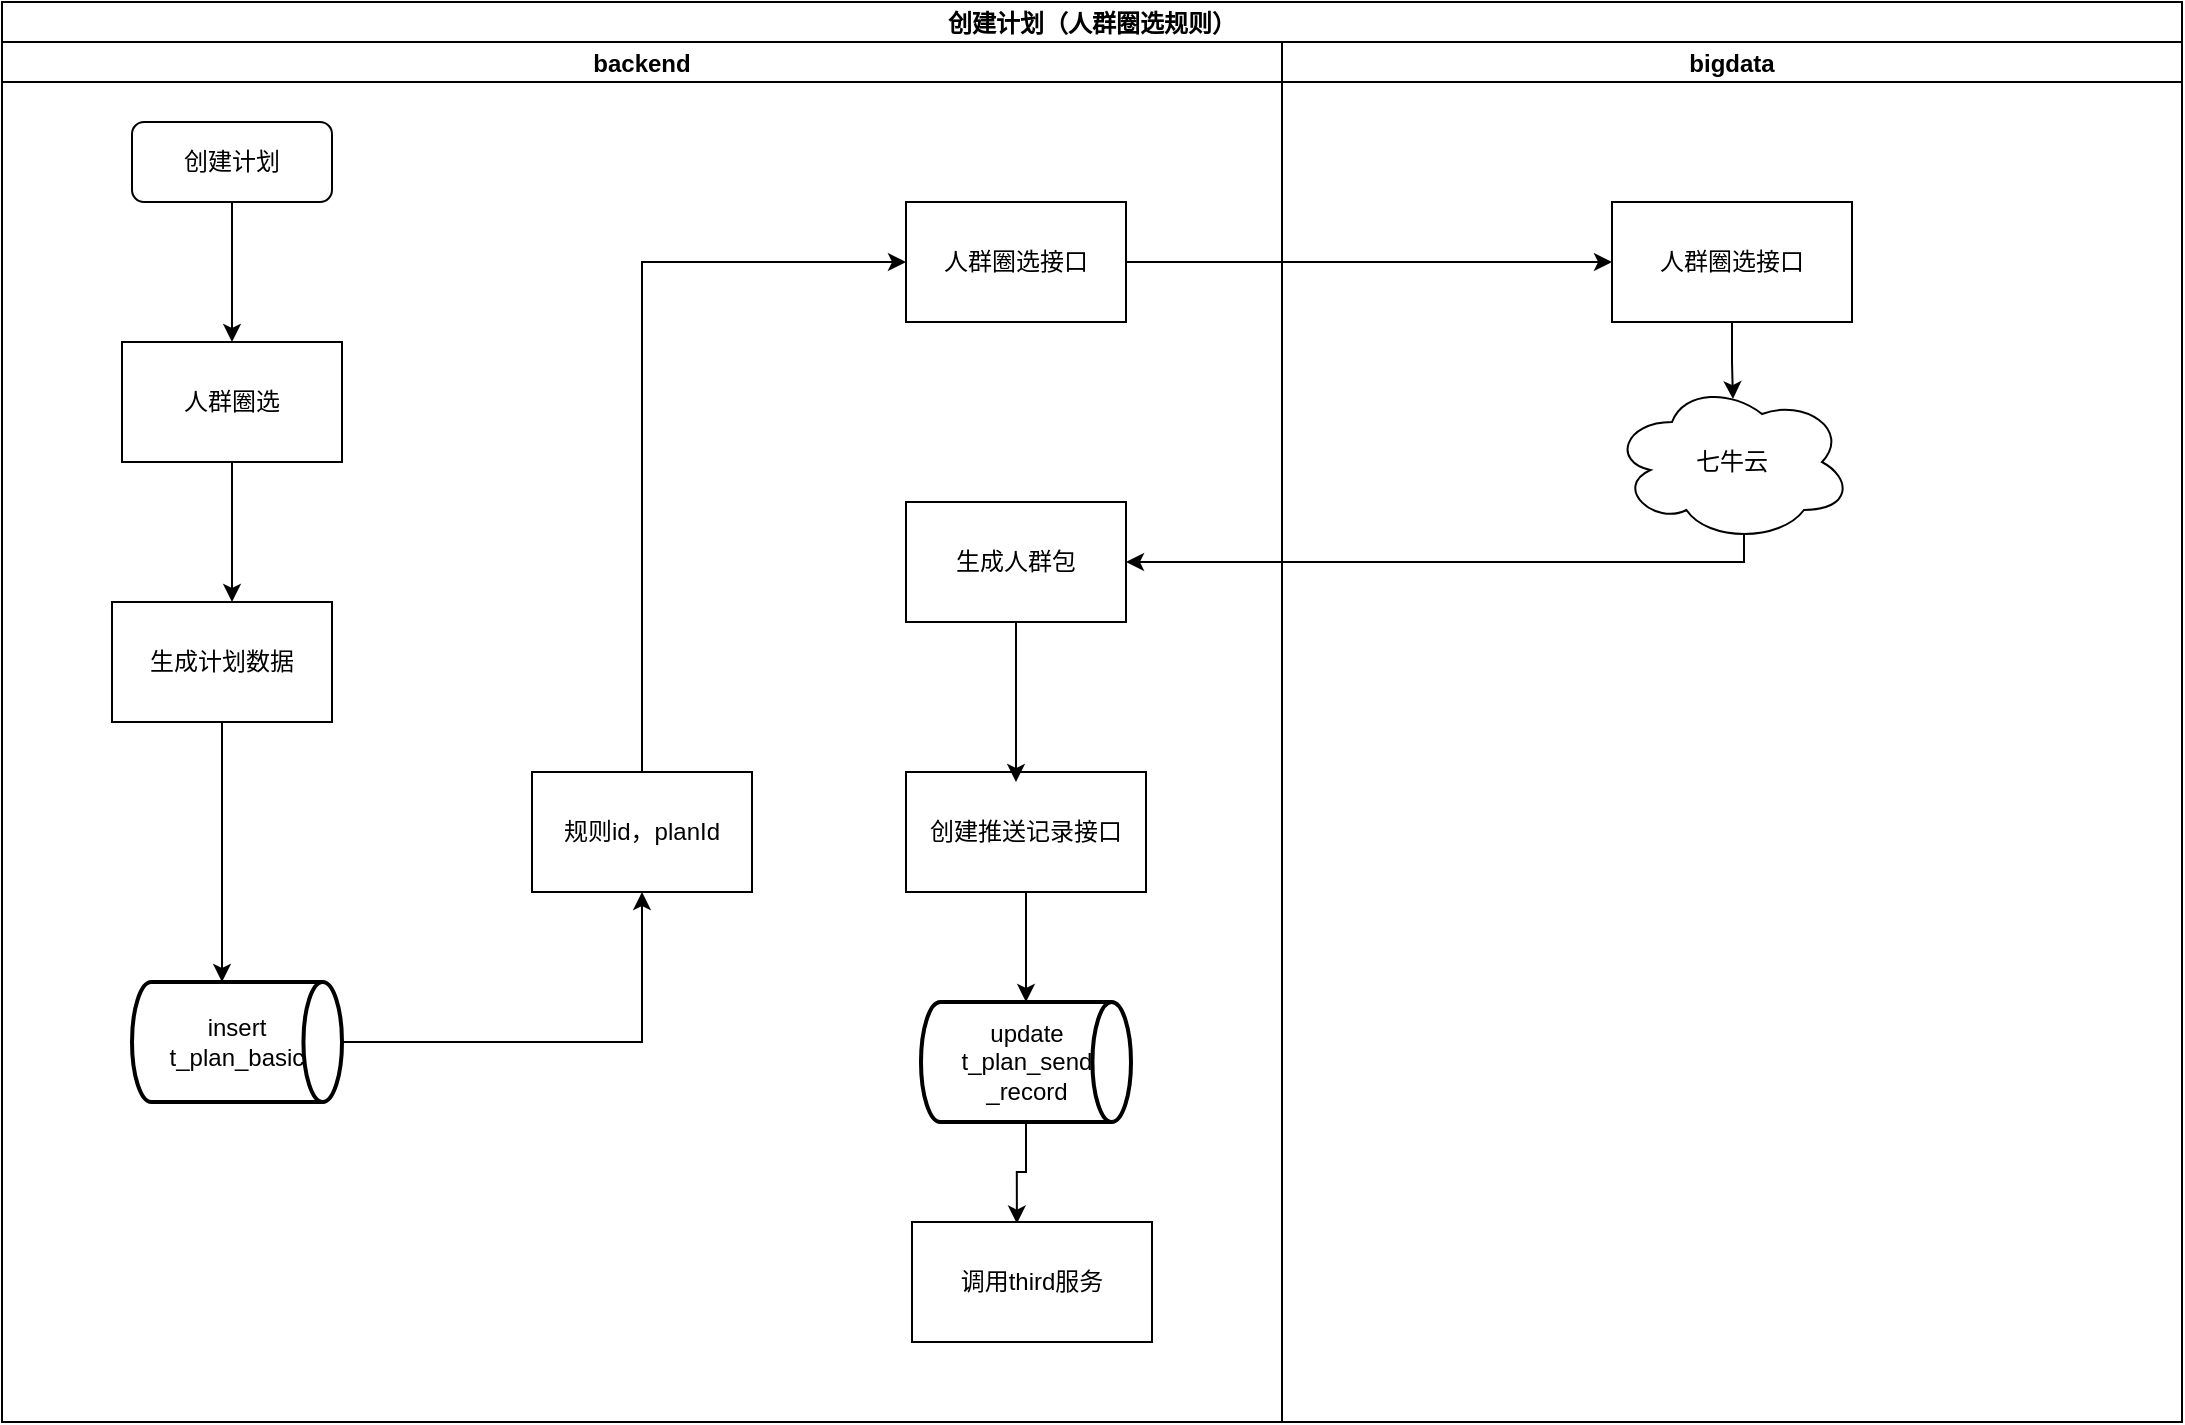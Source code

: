 <mxfile version="20.2.7" type="github" pages="2">
  <diagram id="Nt-qGN5W3i-qoPwv_6xT" name="第 1 页">
    <mxGraphModel dx="1635" dy="804" grid="1" gridSize="10" guides="1" tooltips="1" connect="1" arrows="1" fold="1" page="1" pageScale="1" pageWidth="827" pageHeight="1169" math="0" shadow="0">
      <root>
        <mxCell id="0" />
        <mxCell id="1" parent="0" />
        <mxCell id="hO9k1SS9SRoio_GHONLS-42" value="创建计划（人群圈选规则）" style="swimlane;childLayout=stackLayout;resizeParent=1;resizeParentMax=0;startSize=20;" vertex="1" parent="1">
          <mxGeometry x="190" y="120" width="1090" height="710" as="geometry" />
        </mxCell>
        <mxCell id="hO9k1SS9SRoio_GHONLS-58" style="edgeStyle=orthogonalEdgeStyle;rounded=0;orthogonalLoop=1;jettySize=auto;html=1;entryX=0;entryY=0.5;entryDx=0;entryDy=0;" edge="1" parent="hO9k1SS9SRoio_GHONLS-42" source="hO9k1SS9SRoio_GHONLS-57" target="hO9k1SS9SRoio_GHONLS-48">
          <mxGeometry relative="1" as="geometry" />
        </mxCell>
        <mxCell id="hO9k1SS9SRoio_GHONLS-59" style="edgeStyle=orthogonalEdgeStyle;rounded=0;orthogonalLoop=1;jettySize=auto;html=1;entryX=1;entryY=0.5;entryDx=0;entryDy=0;exitX=0.55;exitY=0.95;exitDx=0;exitDy=0;exitPerimeter=0;" edge="1" parent="hO9k1SS9SRoio_GHONLS-42" source="hO9k1SS9SRoio_GHONLS-50" target="hO9k1SS9SRoio_GHONLS-60">
          <mxGeometry relative="1" as="geometry">
            <mxPoint x="700" y="490" as="targetPoint" />
            <Array as="points">
              <mxPoint x="871" y="280" />
            </Array>
          </mxGeometry>
        </mxCell>
        <mxCell id="hO9k1SS9SRoio_GHONLS-43" value="backend" style="swimlane;startSize=20;" vertex="1" parent="hO9k1SS9SRoio_GHONLS-42">
          <mxGeometry y="20" width="640" height="690" as="geometry" />
        </mxCell>
        <mxCell id="hO9k1SS9SRoio_GHONLS-52" style="edgeStyle=orthogonalEdgeStyle;rounded=0;orthogonalLoop=1;jettySize=auto;html=1;" edge="1" parent="hO9k1SS9SRoio_GHONLS-43" source="hO9k1SS9SRoio_GHONLS-47" target="hO9k1SS9SRoio_GHONLS-51">
          <mxGeometry relative="1" as="geometry" />
        </mxCell>
        <mxCell id="hO9k1SS9SRoio_GHONLS-47" value="创建计划" style="rounded=1;whiteSpace=wrap;html=1;" vertex="1" parent="hO9k1SS9SRoio_GHONLS-43">
          <mxGeometry x="65" y="40" width="100" height="40" as="geometry" />
        </mxCell>
        <mxCell id="hO9k1SS9SRoio_GHONLS-51" value="人群圈选" style="rounded=0;whiteSpace=wrap;html=1;" vertex="1" parent="hO9k1SS9SRoio_GHONLS-43">
          <mxGeometry x="60" y="150" width="110" height="60" as="geometry" />
        </mxCell>
        <mxCell id="hO9k1SS9SRoio_GHONLS-57" value="人群圈选接口" style="rounded=0;whiteSpace=wrap;html=1;" vertex="1" parent="hO9k1SS9SRoio_GHONLS-43">
          <mxGeometry x="452" y="80" width="110" height="60" as="geometry" />
        </mxCell>
        <mxCell id="hO9k1SS9SRoio_GHONLS-60" value="生成人群包" style="rounded=0;whiteSpace=wrap;html=1;" vertex="1" parent="hO9k1SS9SRoio_GHONLS-43">
          <mxGeometry x="452" y="230" width="110" height="60" as="geometry" />
        </mxCell>
        <mxCell id="hO9k1SS9SRoio_GHONLS-67" value="生成计划数据" style="rounded=0;whiteSpace=wrap;html=1;" vertex="1" parent="hO9k1SS9SRoio_GHONLS-43">
          <mxGeometry x="55" y="280" width="110" height="60" as="geometry" />
        </mxCell>
        <mxCell id="hO9k1SS9SRoio_GHONLS-91" style="edgeStyle=orthogonalEdgeStyle;rounded=0;orthogonalLoop=1;jettySize=auto;html=1;entryX=0;entryY=0.5;entryDx=0;entryDy=0;exitX=0.5;exitY=0;exitDx=0;exitDy=0;" edge="1" parent="hO9k1SS9SRoio_GHONLS-43" source="hO9k1SS9SRoio_GHONLS-90" target="hO9k1SS9SRoio_GHONLS-57">
          <mxGeometry relative="1" as="geometry" />
        </mxCell>
        <mxCell id="hO9k1SS9SRoio_GHONLS-90" value="规则id，planId" style="rounded=0;whiteSpace=wrap;html=1;" vertex="1" parent="hO9k1SS9SRoio_GHONLS-43">
          <mxGeometry x="265" y="365" width="110" height="60" as="geometry" />
        </mxCell>
        <mxCell id="hO9k1SS9SRoio_GHONLS-89" style="edgeStyle=orthogonalEdgeStyle;rounded=0;orthogonalLoop=1;jettySize=auto;html=1;entryX=0.5;entryY=1;entryDx=0;entryDy=0;exitX=1;exitY=0.5;exitDx=0;exitDy=0;exitPerimeter=0;" edge="1" parent="hO9k1SS9SRoio_GHONLS-43" source="-V5R5rY_J3IfyCskAqr6-1" target="hO9k1SS9SRoio_GHONLS-90">
          <mxGeometry relative="1" as="geometry">
            <mxPoint x="230" y="540" as="targetPoint" />
            <mxPoint x="160" y="490" as="sourcePoint" />
          </mxGeometry>
        </mxCell>
        <mxCell id="hO9k1SS9SRoio_GHONLS-87" style="edgeStyle=orthogonalEdgeStyle;rounded=0;orthogonalLoop=1;jettySize=auto;html=1;entryX=0.5;entryY=0;entryDx=0;entryDy=0;" edge="1" parent="hO9k1SS9SRoio_GHONLS-43" source="hO9k1SS9SRoio_GHONLS-67">
          <mxGeometry relative="1" as="geometry">
            <mxPoint x="110" y="470" as="targetPoint" />
          </mxGeometry>
        </mxCell>
        <mxCell id="hO9k1SS9SRoio_GHONLS-53" style="edgeStyle=orthogonalEdgeStyle;rounded=0;orthogonalLoop=1;jettySize=auto;html=1;" edge="1" parent="hO9k1SS9SRoio_GHONLS-43" source="hO9k1SS9SRoio_GHONLS-51">
          <mxGeometry relative="1" as="geometry">
            <mxPoint x="115" y="280" as="targetPoint" />
          </mxGeometry>
        </mxCell>
        <mxCell id="-V5R5rY_J3IfyCskAqr6-1" value="&lt;span style=&quot;font-size: 12px;&quot;&gt;insert&lt;br&gt;t_plan_basic&lt;/span&gt;" style="strokeWidth=2;html=1;shape=mxgraph.flowchart.direct_data;whiteSpace=wrap;" vertex="1" parent="hO9k1SS9SRoio_GHONLS-43">
          <mxGeometry x="65" y="470" width="105" height="60" as="geometry" />
        </mxCell>
        <mxCell id="NRSUEeEKJB2Scc3rB_ty-4" style="edgeStyle=orthogonalEdgeStyle;rounded=0;orthogonalLoop=1;jettySize=auto;html=1;entryX=0.437;entryY=0.013;entryDx=0;entryDy=0;entryPerimeter=0;" edge="1" parent="hO9k1SS9SRoio_GHONLS-43" source="-V5R5rY_J3IfyCskAqr6-2" target="NRSUEeEKJB2Scc3rB_ty-1">
          <mxGeometry relative="1" as="geometry" />
        </mxCell>
        <mxCell id="-V5R5rY_J3IfyCskAqr6-2" value="&lt;span style=&quot;font-size: 12px;&quot;&gt;update&lt;br&gt;t_plan_send&lt;br&gt;_record&lt;/span&gt;" style="strokeWidth=2;html=1;shape=mxgraph.flowchart.direct_data;whiteSpace=wrap;" vertex="1" parent="hO9k1SS9SRoio_GHONLS-43">
          <mxGeometry x="459.5" y="480" width="105" height="60" as="geometry" />
        </mxCell>
        <mxCell id="NRSUEeEKJB2Scc3rB_ty-1" value="调用third服务" style="rounded=0;whiteSpace=wrap;html=1;" vertex="1" parent="hO9k1SS9SRoio_GHONLS-43">
          <mxGeometry x="455" y="590" width="120" height="60" as="geometry" />
        </mxCell>
        <mxCell id="NRSUEeEKJB2Scc3rB_ty-3" style="edgeStyle=orthogonalEdgeStyle;rounded=0;orthogonalLoop=1;jettySize=auto;html=1;entryX=0.5;entryY=0;entryDx=0;entryDy=0;entryPerimeter=0;" edge="1" parent="hO9k1SS9SRoio_GHONLS-43" source="NRSUEeEKJB2Scc3rB_ty-2" target="-V5R5rY_J3IfyCskAqr6-2">
          <mxGeometry relative="1" as="geometry" />
        </mxCell>
        <mxCell id="NRSUEeEKJB2Scc3rB_ty-2" value="创建推送记录接口" style="rounded=0;whiteSpace=wrap;html=1;" vertex="1" parent="hO9k1SS9SRoio_GHONLS-43">
          <mxGeometry x="452" y="365" width="120" height="60" as="geometry" />
        </mxCell>
        <mxCell id="hO9k1SS9SRoio_GHONLS-93" style="edgeStyle=orthogonalEdgeStyle;rounded=0;orthogonalLoop=1;jettySize=auto;html=1;" edge="1" parent="hO9k1SS9SRoio_GHONLS-43" source="hO9k1SS9SRoio_GHONLS-60">
          <mxGeometry relative="1" as="geometry">
            <mxPoint x="507" y="370" as="targetPoint" />
          </mxGeometry>
        </mxCell>
        <mxCell id="hO9k1SS9SRoio_GHONLS-44" value="bigdata" style="swimlane;startSize=20;" vertex="1" parent="hO9k1SS9SRoio_GHONLS-42">
          <mxGeometry x="640" y="20" width="450" height="690" as="geometry" />
        </mxCell>
        <mxCell id="hO9k1SS9SRoio_GHONLS-48" value="人群圈选接口" style="rounded=0;whiteSpace=wrap;html=1;" vertex="1" parent="hO9k1SS9SRoio_GHONLS-44">
          <mxGeometry x="165" y="80" width="120" height="60" as="geometry" />
        </mxCell>
        <mxCell id="hO9k1SS9SRoio_GHONLS-50" value="七牛云" style="ellipse;shape=cloud;whiteSpace=wrap;html=1;" vertex="1" parent="hO9k1SS9SRoio_GHONLS-44">
          <mxGeometry x="165" y="170" width="120" height="80" as="geometry" />
        </mxCell>
        <mxCell id="hO9k1SS9SRoio_GHONLS-49" style="edgeStyle=orthogonalEdgeStyle;rounded=0;orthogonalLoop=1;jettySize=auto;html=1;entryX=0.504;entryY=0.107;entryDx=0;entryDy=0;entryPerimeter=0;" edge="1" parent="hO9k1SS9SRoio_GHONLS-44" source="hO9k1SS9SRoio_GHONLS-48" target="hO9k1SS9SRoio_GHONLS-50">
          <mxGeometry relative="1" as="geometry">
            <mxPoint x="65" y="220" as="targetPoint" />
          </mxGeometry>
        </mxCell>
      </root>
    </mxGraphModel>
  </diagram>
  <diagram id="dqntnyOF08AJuUJGwk2q" name="第 2 页">
    <mxGraphModel dx="1635" dy="804" grid="1" gridSize="10" guides="1" tooltips="1" connect="1" arrows="1" fold="1" page="1" pageScale="1" pageWidth="827" pageHeight="1169" math="0" shadow="0">
      <root>
        <mxCell id="0" />
        <mxCell id="1" parent="0" />
        <mxCell id="efMZtO4fmWVZmc5DneWf-1" value="创建计划（人群包导入）" style="swimlane;childLayout=stackLayout;resizeParent=1;resizeParentMax=0;startSize=20;" vertex="1" parent="1">
          <mxGeometry x="170" y="140" width="1050" height="620" as="geometry" />
        </mxCell>
        <mxCell id="efMZtO4fmWVZmc5DneWf-2" value="backend" style="swimlane;startSize=20;" vertex="1" parent="efMZtO4fmWVZmc5DneWf-1">
          <mxGeometry y="20" width="590" height="600" as="geometry" />
        </mxCell>
        <mxCell id="efMZtO4fmWVZmc5DneWf-3" style="edgeStyle=orthogonalEdgeStyle;rounded=0;orthogonalLoop=1;jettySize=auto;html=1;" edge="1" parent="efMZtO4fmWVZmc5DneWf-2" source="efMZtO4fmWVZmc5DneWf-4" target="efMZtO4fmWVZmc5DneWf-5">
          <mxGeometry relative="1" as="geometry" />
        </mxCell>
        <mxCell id="efMZtO4fmWVZmc5DneWf-4" value="创建计划" style="rounded=1;whiteSpace=wrap;html=1;" vertex="1" parent="efMZtO4fmWVZmc5DneWf-2">
          <mxGeometry x="65" y="40" width="100" height="40" as="geometry" />
        </mxCell>
        <mxCell id="TEcbeBhzaAamiUFHQYuP-1" style="edgeStyle=orthogonalEdgeStyle;rounded=0;orthogonalLoop=1;jettySize=auto;html=1;" edge="1" parent="efMZtO4fmWVZmc5DneWf-2" source="efMZtO4fmWVZmc5DneWf-5">
          <mxGeometry relative="1" as="geometry">
            <mxPoint x="270" y="480" as="targetPoint" />
            <Array as="points">
              <mxPoint x="210" y="180" />
              <mxPoint x="210" y="480" />
            </Array>
          </mxGeometry>
        </mxCell>
        <mxCell id="efMZtO4fmWVZmc5DneWf-5" value="导入" style="rounded=0;whiteSpace=wrap;html=1;" vertex="1" parent="efMZtO4fmWVZmc5DneWf-2">
          <mxGeometry x="60" y="150" width="110" height="60" as="geometry" />
        </mxCell>
        <mxCell id="kaAS-FsaMWkZRtc7yB7V-3" style="edgeStyle=orthogonalEdgeStyle;rounded=0;orthogonalLoop=1;jettySize=auto;html=1;" edge="1" parent="efMZtO4fmWVZmc5DneWf-2" source="efMZtO4fmWVZmc5DneWf-8" target="pzblKHDERWOMhQrhClzJ-1">
          <mxGeometry relative="1" as="geometry" />
        </mxCell>
        <mxCell id="efMZtO4fmWVZmc5DneWf-8" value="生成人群包" style="rounded=0;whiteSpace=wrap;html=1;" vertex="1" parent="efMZtO4fmWVZmc5DneWf-2">
          <mxGeometry x="450" y="80" width="110" height="60" as="geometry" />
        </mxCell>
        <mxCell id="efMZtO4fmWVZmc5DneWf-10" value="生成计划数据" style="rounded=0;whiteSpace=wrap;html=1;" vertex="1" parent="efMZtO4fmWVZmc5DneWf-2">
          <mxGeometry x="60" y="270" width="110" height="60" as="geometry" />
        </mxCell>
        <mxCell id="pIOUKri0Egbt3ClzBX4v-1" value="&lt;span style=&quot;font-size: 12px;&quot;&gt;insert&lt;br&gt;t_plan_basic&lt;/span&gt;" style="strokeWidth=2;html=1;shape=mxgraph.flowchart.direct_data;whiteSpace=wrap;" vertex="1" parent="efMZtO4fmWVZmc5DneWf-2">
          <mxGeometry x="60" y="445" width="105" height="60" as="geometry" />
        </mxCell>
        <mxCell id="pIOUKri0Egbt3ClzBX4v-2" style="edgeStyle=orthogonalEdgeStyle;rounded=0;orthogonalLoop=1;jettySize=auto;html=1;" edge="1" parent="efMZtO4fmWVZmc5DneWf-2" source="efMZtO4fmWVZmc5DneWf-10" target="pIOUKri0Egbt3ClzBX4v-1">
          <mxGeometry relative="1" as="geometry">
            <mxPoint x="125" y="460" as="targetPoint" />
          </mxGeometry>
        </mxCell>
        <mxCell id="DK96OER8s7Xf4gwK9NNj-14" value="upload" style="rounded=0;whiteSpace=wrap;html=1;" vertex="1" parent="efMZtO4fmWVZmc5DneWf-2">
          <mxGeometry x="275" y="445" width="110" height="60" as="geometry" />
        </mxCell>
        <mxCell id="DK96OER8s7Xf4gwK9NNj-31" value="&lt;span style=&quot;font-size: 12px;&quot;&gt;update&lt;br&gt;t_plan_basic&lt;/span&gt;" style="strokeWidth=2;html=1;shape=mxgraph.flowchart.direct_data;whiteSpace=wrap;" vertex="1" parent="efMZtO4fmWVZmc5DneWf-2">
          <mxGeometry x="277.5" y="260" width="105" height="60" as="geometry" />
        </mxCell>
        <mxCell id="kaAS-FsaMWkZRtc7yB7V-2" style="edgeStyle=orthogonalEdgeStyle;rounded=0;orthogonalLoop=1;jettySize=auto;html=1;entryX=1;entryY=0.5;entryDx=0;entryDy=0;entryPerimeter=0;" edge="1" parent="efMZtO4fmWVZmc5DneWf-2" source="pzblKHDERWOMhQrhClzJ-1" target="kaAS-FsaMWkZRtc7yB7V-1">
          <mxGeometry relative="1" as="geometry" />
        </mxCell>
        <mxCell id="kaAS-FsaMWkZRtc7yB7V-4" style="edgeStyle=orthogonalEdgeStyle;rounded=0;orthogonalLoop=1;jettySize=auto;html=1;entryX=1;entryY=0.5;entryDx=0;entryDy=0;entryPerimeter=0;" edge="1" parent="efMZtO4fmWVZmc5DneWf-2" source="pzblKHDERWOMhQrhClzJ-1" target="DK96OER8s7Xf4gwK9NNj-31">
          <mxGeometry relative="1" as="geometry" />
        </mxCell>
        <mxCell id="pzblKHDERWOMhQrhClzJ-1" value="更新计划&amp;amp;生成推送记录" style="rounded=0;whiteSpace=wrap;html=1;" vertex="1" parent="efMZtO4fmWVZmc5DneWf-2">
          <mxGeometry x="445" y="200" width="120" height="60" as="geometry" />
        </mxCell>
        <mxCell id="kaAS-FsaMWkZRtc7yB7V-1" value="&lt;span style=&quot;font-size: 12px;&quot;&gt;insert &lt;br&gt;t_plan_send&lt;br&gt;_record&lt;/span&gt;" style="strokeWidth=2;html=1;shape=mxgraph.flowchart.direct_data;whiteSpace=wrap;" vertex="1" parent="efMZtO4fmWVZmc5DneWf-2">
          <mxGeometry x="277.5" y="130" width="105" height="60" as="geometry" />
        </mxCell>
        <mxCell id="QQwZGjgKUdlB_YRzyoaS-1" value="调用third服务" style="rounded=0;whiteSpace=wrap;html=1;" vertex="1" parent="efMZtO4fmWVZmc5DneWf-2">
          <mxGeometry x="445" y="340" width="120" height="60" as="geometry" />
        </mxCell>
        <mxCell id="DK96OER8s7Xf4gwK9NNj-28" style="edgeStyle=orthogonalEdgeStyle;rounded=0;orthogonalLoop=1;jettySize=auto;html=1;entryX=0;entryY=0.5;entryDx=0;entryDy=0;" edge="1" parent="efMZtO4fmWVZmc5DneWf-1" source="DK96OER8s7Xf4gwK9NNj-14" target="DK96OER8s7Xf4gwK9NNj-27">
          <mxGeometry relative="1" as="geometry" />
        </mxCell>
        <mxCell id="DK96OER8s7Xf4gwK9NNj-1" value="七牛" style="swimlane;startSize=20;" vertex="1" parent="efMZtO4fmWVZmc5DneWf-1">
          <mxGeometry x="590" y="20" width="460" height="600" as="geometry" />
        </mxCell>
        <mxCell id="DK96OER8s7Xf4gwK9NNj-2" style="edgeStyle=orthogonalEdgeStyle;rounded=0;orthogonalLoop=1;jettySize=auto;html=1;" edge="1" parent="DK96OER8s7Xf4gwK9NNj-1" source="DK96OER8s7Xf4gwK9NNj-3">
          <mxGeometry relative="1" as="geometry">
            <mxPoint x="115" y="150" as="targetPoint" />
          </mxGeometry>
        </mxCell>
        <mxCell id="DK96OER8s7Xf4gwK9NNj-27" value="" style="shape=image;html=1;verticalAlign=top;verticalLabelPosition=bottom;labelBackgroundColor=#ffffff;imageAspect=0;aspect=fixed;image=https://cdn3.iconfinder.com/data/icons/document-icons-2/30/647714-excel-128.png" vertex="1" parent="DK96OER8s7Xf4gwK9NNj-1">
          <mxGeometry x="145" y="410" width="128" height="128" as="geometry" />
        </mxCell>
        <mxCell id="DK96OER8s7Xf4gwK9NNj-29" style="edgeStyle=orthogonalEdgeStyle;rounded=0;orthogonalLoop=1;jettySize=auto;html=1;entryX=1;entryY=0.5;entryDx=0;entryDy=0;exitX=0.5;exitY=0;exitDx=0;exitDy=0;" edge="1" parent="efMZtO4fmWVZmc5DneWf-1" source="DK96OER8s7Xf4gwK9NNj-27" target="efMZtO4fmWVZmc5DneWf-8">
          <mxGeometry relative="1" as="geometry" />
        </mxCell>
        <mxCell id="efMZtO4fmWVZmc5DneWf-23" style="edgeStyle=orthogonalEdgeStyle;rounded=0;orthogonalLoop=1;jettySize=auto;html=1;" edge="1" parent="1" source="efMZtO4fmWVZmc5DneWf-5">
          <mxGeometry relative="1" as="geometry">
            <mxPoint x="285" y="430" as="targetPoint" />
            <Array as="points">
              <mxPoint x="285" y="430" />
            </Array>
          </mxGeometry>
        </mxCell>
        <mxCell id="3O5WZsR4_xhXwQZFwRwt-1" style="edgeStyle=orthogonalEdgeStyle;rounded=0;orthogonalLoop=1;jettySize=auto;html=1;" edge="1" parent="1" source="pzblKHDERWOMhQrhClzJ-1">
          <mxGeometry relative="1" as="geometry">
            <mxPoint x="670" y="500" as="targetPoint" />
            <Array as="points">
              <mxPoint x="675" y="490" />
              <mxPoint x="670" y="490" />
            </Array>
          </mxGeometry>
        </mxCell>
      </root>
    </mxGraphModel>
  </diagram>
</mxfile>
